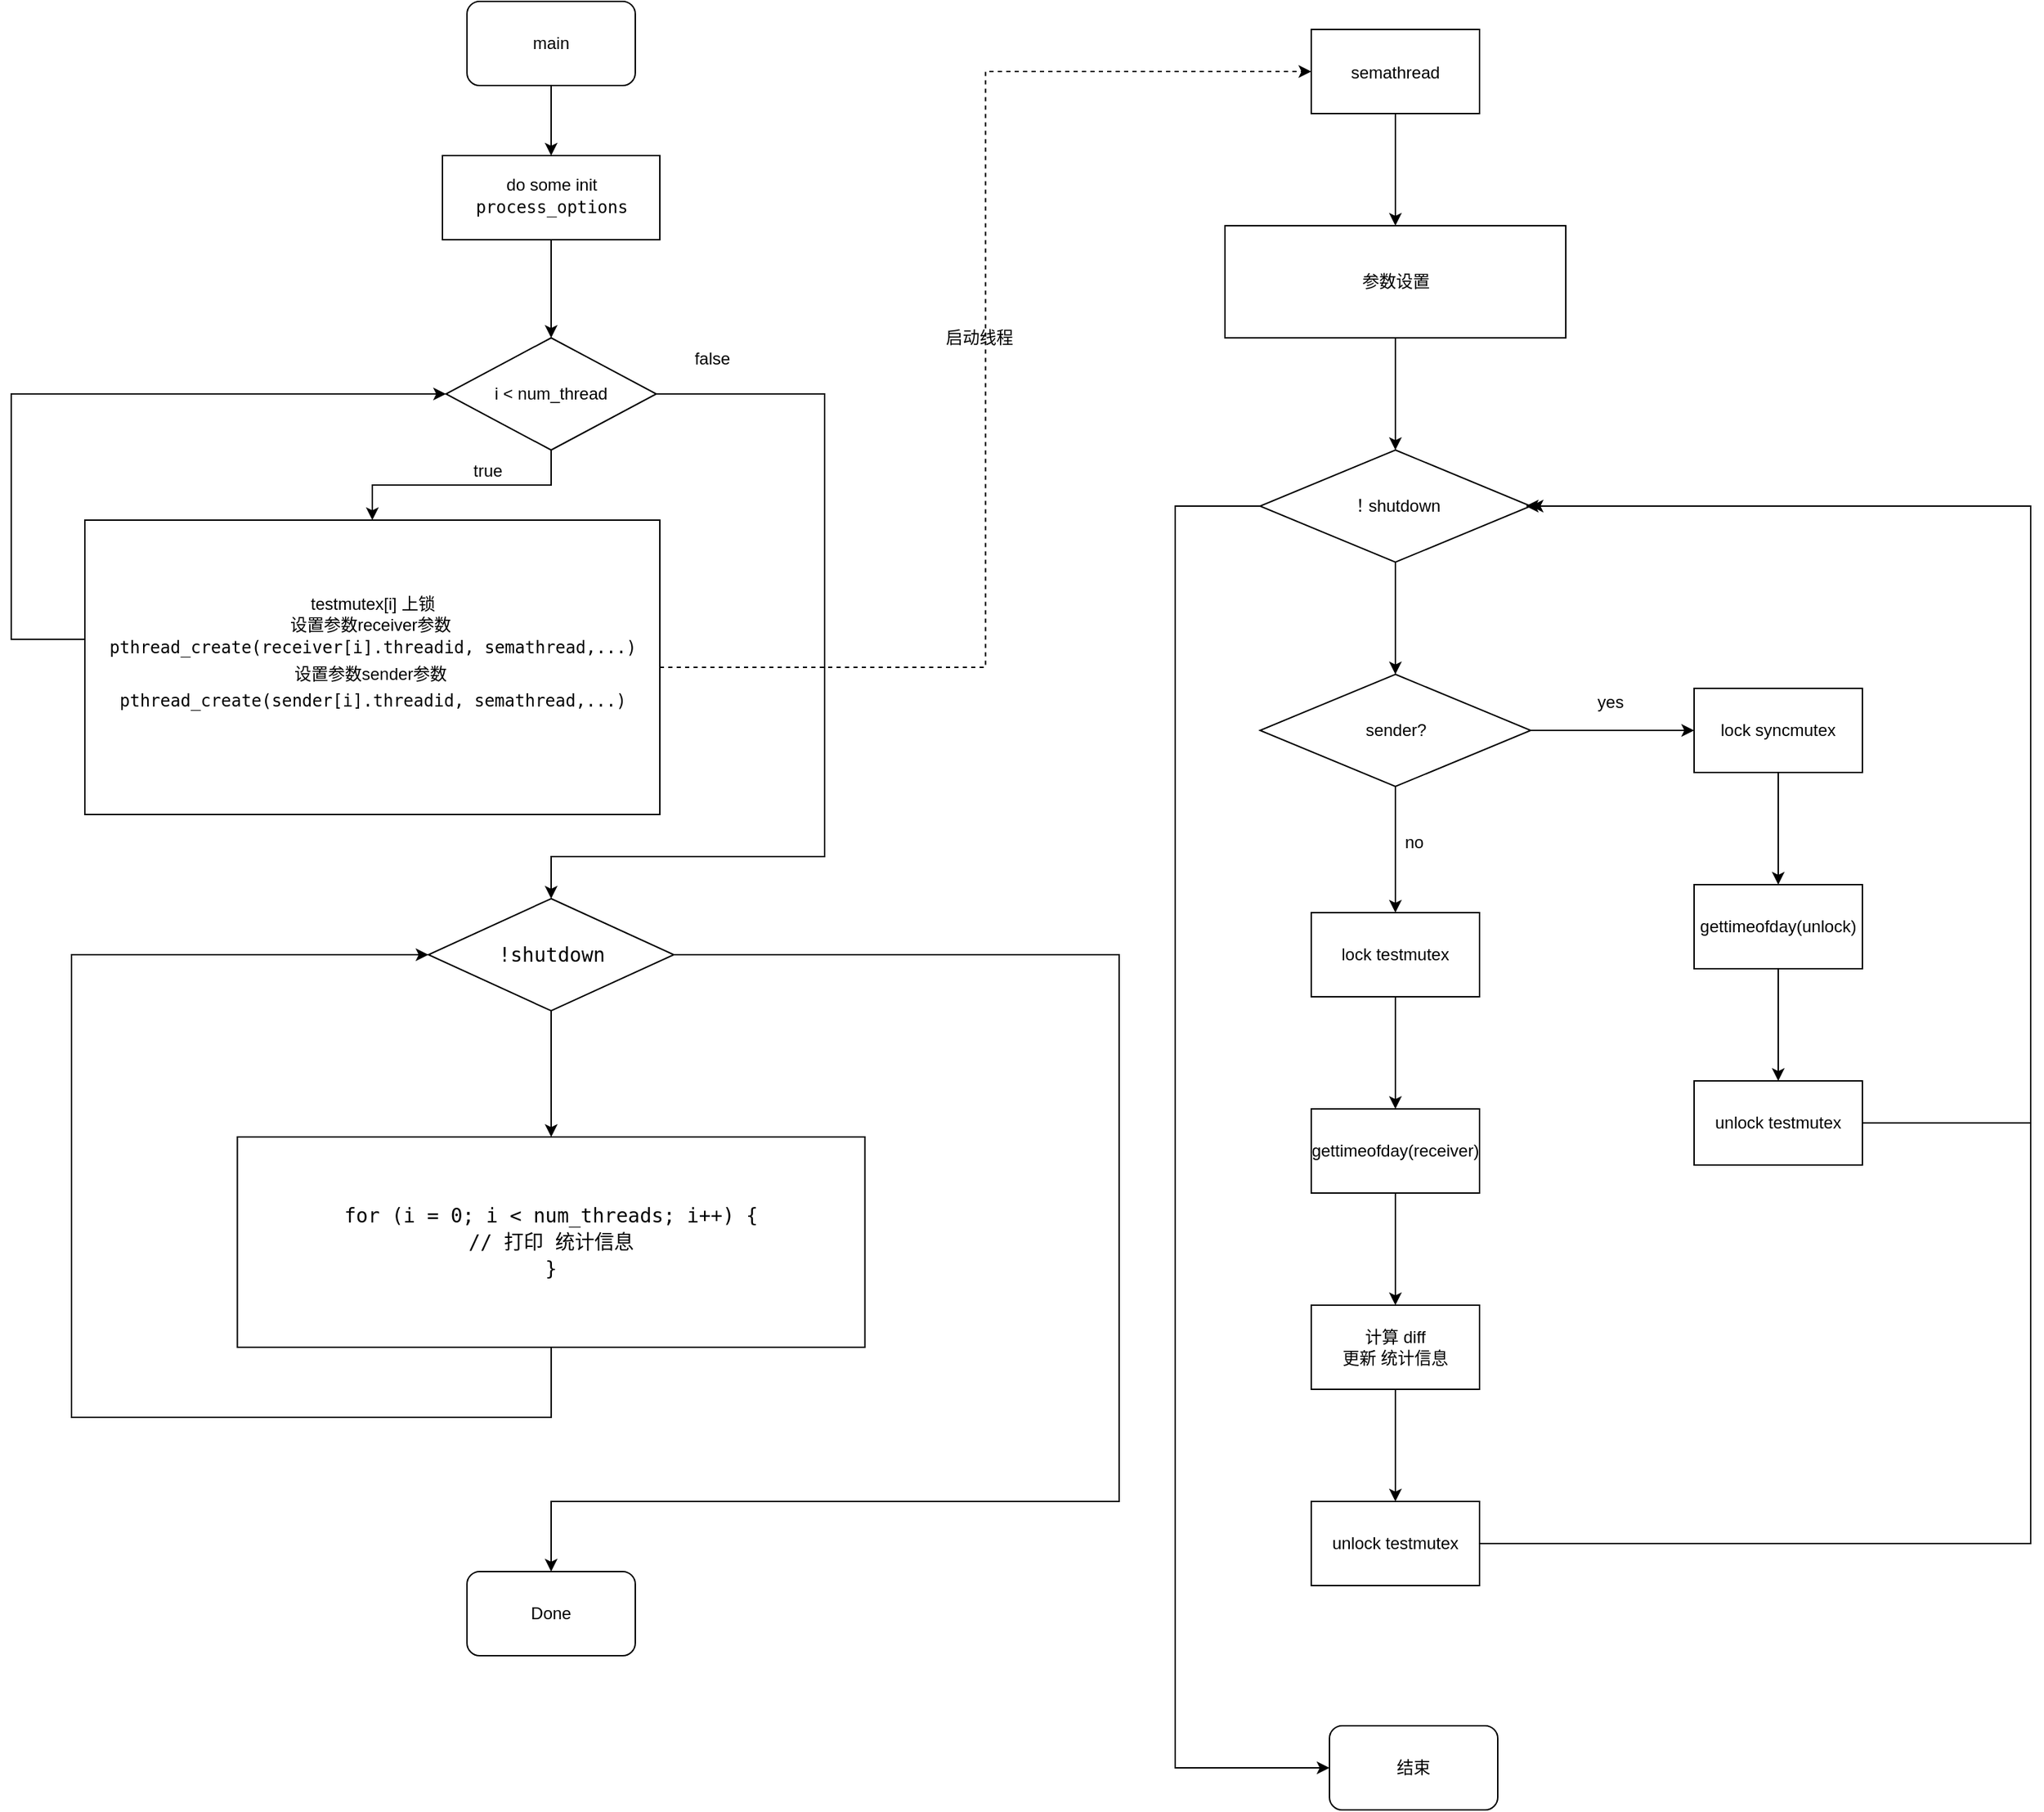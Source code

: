 <mxfile version="14.8.4" type="github">
  <diagram id="oLSkKjBn8GzL2LZilRrz" name="Page-1">
    <mxGraphModel dx="1852" dy="728" grid="1" gridSize="10" guides="1" tooltips="1" connect="1" arrows="1" fold="1" page="1" pageScale="1" pageWidth="827" pageHeight="1169" math="0" shadow="0">
      <root>
        <mxCell id="0" />
        <mxCell id="1" parent="0" />
        <mxCell id="tz4kha4yQ7z8eIW2ydcT-3" style="edgeStyle=orthogonalEdgeStyle;rounded=0;orthogonalLoop=1;jettySize=auto;html=1;" parent="1" source="tz4kha4yQ7z8eIW2ydcT-1" target="tz4kha4yQ7z8eIW2ydcT-2" edge="1">
          <mxGeometry relative="1" as="geometry" />
        </mxCell>
        <mxCell id="tz4kha4yQ7z8eIW2ydcT-1" value="main" style="rounded=1;whiteSpace=wrap;html=1;" parent="1" vertex="1">
          <mxGeometry x="225" y="80" width="120" height="60" as="geometry" />
        </mxCell>
        <mxCell id="tz4kha4yQ7z8eIW2ydcT-9" value="" style="edgeStyle=orthogonalEdgeStyle;rounded=0;orthogonalLoop=1;jettySize=auto;html=1;" parent="1" source="tz4kha4yQ7z8eIW2ydcT-2" target="tz4kha4yQ7z8eIW2ydcT-8" edge="1">
          <mxGeometry relative="1" as="geometry" />
        </mxCell>
        <mxCell id="tz4kha4yQ7z8eIW2ydcT-2" value="&lt;font style=&quot;font-size: 12px&quot;&gt;do some init&lt;br&gt;&lt;/font&gt;&lt;div style=&quot;font-family: &amp;#34;droid sans mono&amp;#34; , monospace , monospace , &amp;#34;droid sans fallback&amp;#34; ; line-height: 19px&quot;&gt;&lt;font style=&quot;font-size: 12px&quot;&gt;process_options&lt;/font&gt;&lt;/div&gt;" style="rounded=0;whiteSpace=wrap;html=1;" parent="1" vertex="1">
          <mxGeometry x="207.5" y="190" width="155" height="60" as="geometry" />
        </mxCell>
        <mxCell id="tz4kha4yQ7z8eIW2ydcT-10" style="edgeStyle=orthogonalEdgeStyle;rounded=0;orthogonalLoop=1;jettySize=auto;html=1;exitX=0;exitY=0.5;exitDx=0;exitDy=0;entryX=0;entryY=0.5;entryDx=0;entryDy=0;" parent="1" source="tz4kha4yQ7z8eIW2ydcT-12" target="tz4kha4yQ7z8eIW2ydcT-8" edge="1">
          <mxGeometry relative="1" as="geometry">
            <mxPoint x="60" y="460" as="targetPoint" />
            <Array as="points">
              <mxPoint x="-100" y="535" />
              <mxPoint x="-100" y="360" />
            </Array>
          </mxGeometry>
        </mxCell>
        <mxCell id="tz4kha4yQ7z8eIW2ydcT-13" style="edgeStyle=orthogonalEdgeStyle;rounded=0;orthogonalLoop=1;jettySize=auto;html=1;entryX=0.5;entryY=0;entryDx=0;entryDy=0;" parent="1" source="tz4kha4yQ7z8eIW2ydcT-8" target="tz4kha4yQ7z8eIW2ydcT-17" edge="1">
          <mxGeometry relative="1" as="geometry">
            <mxPoint x="400" y="680" as="targetPoint" />
            <Array as="points">
              <mxPoint x="480" y="360" />
              <mxPoint x="480" y="690" />
              <mxPoint x="285" y="690" />
            </Array>
          </mxGeometry>
        </mxCell>
        <mxCell id="tz4kha4yQ7z8eIW2ydcT-14" style="edgeStyle=orthogonalEdgeStyle;rounded=0;orthogonalLoop=1;jettySize=auto;html=1;entryX=0.5;entryY=0;entryDx=0;entryDy=0;" parent="1" source="tz4kha4yQ7z8eIW2ydcT-8" target="tz4kha4yQ7z8eIW2ydcT-12" edge="1">
          <mxGeometry relative="1" as="geometry" />
        </mxCell>
        <mxCell id="tz4kha4yQ7z8eIW2ydcT-8" value="i &amp;lt; num_thread" style="rhombus;whiteSpace=wrap;html=1;rounded=0;" parent="1" vertex="1">
          <mxGeometry x="210" y="320" width="150" height="80" as="geometry" />
        </mxCell>
        <mxCell id="tz4kha4yQ7z8eIW2ydcT-11" value="true" style="text;html=1;strokeColor=none;fillColor=none;align=center;verticalAlign=middle;whiteSpace=wrap;rounded=0;" parent="1" vertex="1">
          <mxGeometry x="210" y="400" width="60" height="30" as="geometry" />
        </mxCell>
        <mxCell id="tz4kha4yQ7z8eIW2ydcT-24" style="edgeStyle=orthogonalEdgeStyle;rounded=0;orthogonalLoop=1;jettySize=auto;html=1;entryX=0;entryY=0.5;entryDx=0;entryDy=0;dashed=1;" parent="1" source="tz4kha4yQ7z8eIW2ydcT-12" target="tz4kha4yQ7z8eIW2ydcT-25" edge="1">
          <mxGeometry relative="1" as="geometry">
            <mxPoint x="810" y="160" as="targetPoint" />
          </mxGeometry>
        </mxCell>
        <mxCell id="tz4kha4yQ7z8eIW2ydcT-12" value="&lt;font style=&quot;font-size: 12px&quot;&gt;testmutex[i] 上锁&lt;br&gt;设置参数receiver参数&amp;nbsp;&lt;br&gt;&lt;/font&gt;&lt;div style=&quot;font-family: &amp;#34;droid sans mono&amp;#34; , monospace , monospace , &amp;#34;droid sans fallback&amp;#34; ; line-height: 19px&quot;&gt;&lt;font style=&quot;font-size: 12px&quot;&gt;pthread_create(receiver[i].threadid, semathread,...)&lt;/font&gt;&lt;/div&gt;&lt;div style=&quot;font-family: &amp;#34;droid sans mono&amp;#34; , monospace , monospace , &amp;#34;droid sans fallback&amp;#34; ; line-height: 19px&quot;&gt;&lt;font style=&quot;font-size: 12px&quot;&gt;&lt;span style=&quot;font-family: &amp;#34;helvetica&amp;#34;&quot;&gt;设置参数sender参数&amp;nbsp;&lt;/span&gt;&lt;br&gt;&lt;/font&gt;&lt;/div&gt;&lt;div style=&quot;font-family: &amp;#34;droid sans mono&amp;#34; , monospace , monospace , &amp;#34;droid sans fallback&amp;#34; ; line-height: 19px&quot;&gt;&lt;div style=&quot;font-family: &amp;#34;droid sans mono&amp;#34; , monospace , monospace , &amp;#34;droid sans fallback&amp;#34; ; line-height: 19px&quot;&gt;&lt;font style=&quot;font-size: 12px&quot;&gt;pthread_create(sender[i].threadid, semathread,...)&lt;/font&gt;&lt;/div&gt;&lt;div&gt;&lt;br&gt;&lt;/div&gt;&lt;/div&gt;" style="rounded=0;whiteSpace=wrap;html=1;" parent="1" vertex="1">
          <mxGeometry x="-47.5" y="450" width="410" height="210" as="geometry" />
        </mxCell>
        <mxCell id="tz4kha4yQ7z8eIW2ydcT-15" value="false" style="text;html=1;strokeColor=none;fillColor=none;align=center;verticalAlign=middle;whiteSpace=wrap;rounded=0;" parent="1" vertex="1">
          <mxGeometry x="370" y="320" width="60" height="30" as="geometry" />
        </mxCell>
        <mxCell id="tz4kha4yQ7z8eIW2ydcT-19" value="" style="edgeStyle=orthogonalEdgeStyle;rounded=0;orthogonalLoop=1;jettySize=auto;html=1;" parent="1" source="tz4kha4yQ7z8eIW2ydcT-17" target="tz4kha4yQ7z8eIW2ydcT-18" edge="1">
          <mxGeometry relative="1" as="geometry" />
        </mxCell>
        <mxCell id="tz4kha4yQ7z8eIW2ydcT-22" style="edgeStyle=orthogonalEdgeStyle;rounded=0;orthogonalLoop=1;jettySize=auto;html=1;" parent="1" source="tz4kha4yQ7z8eIW2ydcT-17" target="tz4kha4yQ7z8eIW2ydcT-23" edge="1">
          <mxGeometry relative="1" as="geometry">
            <mxPoint x="660" y="1140" as="targetPoint" />
            <Array as="points">
              <mxPoint x="690" y="760" />
              <mxPoint x="690" y="1150" />
              <mxPoint x="285" y="1150" />
            </Array>
          </mxGeometry>
        </mxCell>
        <mxCell id="tz4kha4yQ7z8eIW2ydcT-17" value="&lt;div style=&quot;font-family: &amp;#34;droid sans mono&amp;#34; , &amp;#34;monospace&amp;#34; , monospace , &amp;#34;droid sans fallback&amp;#34; ; font-size: 14px ; line-height: 19px&quot;&gt;!shutdown&lt;/div&gt;" style="rhombus;whiteSpace=wrap;html=1;" parent="1" vertex="1">
          <mxGeometry x="197.5" y="720" width="175" height="80" as="geometry" />
        </mxCell>
        <mxCell id="tz4kha4yQ7z8eIW2ydcT-21" style="edgeStyle=orthogonalEdgeStyle;rounded=0;orthogonalLoop=1;jettySize=auto;html=1;entryX=0;entryY=0.5;entryDx=0;entryDy=0;" parent="1" source="tz4kha4yQ7z8eIW2ydcT-18" target="tz4kha4yQ7z8eIW2ydcT-17" edge="1">
          <mxGeometry relative="1" as="geometry">
            <Array as="points">
              <mxPoint x="285" y="1090" />
              <mxPoint x="-57" y="1090" />
              <mxPoint x="-57" y="760" />
            </Array>
          </mxGeometry>
        </mxCell>
        <mxCell id="tz4kha4yQ7z8eIW2ydcT-18" value="&lt;div style=&quot;font-family: &amp;#34;droid sans mono&amp;#34; , &amp;#34;monospace&amp;#34; , monospace , &amp;#34;droid sans fallback&amp;#34; ; font-weight: normal ; font-size: 14px ; line-height: 19px&quot;&gt;&lt;div&gt;for (i = 0; i &amp;lt; num_threads; i++) {&lt;/div&gt;&lt;div&gt;            // 打印 统计信息&lt;/div&gt;&lt;div&gt;&lt;span style=&quot;font-family: &amp;#34;droid sans mono&amp;#34; , monospace , monospace , &amp;#34;droid sans fallback&amp;#34;&quot;&gt;}&lt;/span&gt;&lt;br&gt;&lt;/div&gt;&lt;/div&gt;" style="whiteSpace=wrap;html=1;" parent="1" vertex="1">
          <mxGeometry x="61.25" y="890" width="447.5" height="150" as="geometry" />
        </mxCell>
        <mxCell id="tz4kha4yQ7z8eIW2ydcT-23" value="Done" style="rounded=1;whiteSpace=wrap;html=1;" parent="1" vertex="1">
          <mxGeometry x="225" y="1200" width="120" height="60" as="geometry" />
        </mxCell>
        <mxCell id="tz4kha4yQ7z8eIW2ydcT-28" value="" style="edgeStyle=orthogonalEdgeStyle;rounded=0;orthogonalLoop=1;jettySize=auto;html=1;" parent="1" source="tz4kha4yQ7z8eIW2ydcT-25" target="tz4kha4yQ7z8eIW2ydcT-27" edge="1">
          <mxGeometry relative="1" as="geometry" />
        </mxCell>
        <mxCell id="tz4kha4yQ7z8eIW2ydcT-25" value="&lt;span&gt;&lt;p style=&quot;line-height: 100% ; margin-bottom: 0pt ; margin-top: 0pt&quot;&gt;&lt;span class=&quot;ql-author-40603024&quot;&gt;&lt;font style=&quot;font-size: 12px&quot;&gt;semathread&lt;/font&gt;&lt;/span&gt;&lt;/p&gt;&lt;/span&gt;" style="rounded=0;whiteSpace=wrap;html=1;" parent="1" vertex="1">
          <mxGeometry x="827" y="100" width="120" height="60" as="geometry" />
        </mxCell>
        <mxCell id="tz4kha4yQ7z8eIW2ydcT-35" value="" style="edgeStyle=orthogonalEdgeStyle;rounded=0;orthogonalLoop=1;jettySize=auto;html=1;" parent="1" source="tz4kha4yQ7z8eIW2ydcT-27" target="tz4kha4yQ7z8eIW2ydcT-34" edge="1">
          <mxGeometry relative="1" as="geometry" />
        </mxCell>
        <mxCell id="tz4kha4yQ7z8eIW2ydcT-27" value="参数设置" style="whiteSpace=wrap;html=1;rounded=0;" parent="1" vertex="1">
          <mxGeometry x="765.5" y="240" width="243" height="80" as="geometry" />
        </mxCell>
        <mxCell id="tz4kha4yQ7z8eIW2ydcT-40" style="edgeStyle=orthogonalEdgeStyle;rounded=0;orthogonalLoop=1;jettySize=auto;html=1;entryX=0;entryY=0.5;entryDx=0;entryDy=0;" parent="1" source="tz4kha4yQ7z8eIW2ydcT-34" target="tz4kha4yQ7z8eIW2ydcT-41" edge="1">
          <mxGeometry relative="1" as="geometry">
            <mxPoint x="740" y="1040" as="targetPoint" />
            <Array as="points">
              <mxPoint x="730" y="440" />
              <mxPoint x="730" y="1340" />
            </Array>
          </mxGeometry>
        </mxCell>
        <mxCell id="V-USIv7HnG8WvUq4QJfr-15" value="" style="edgeStyle=orthogonalEdgeStyle;rounded=0;orthogonalLoop=1;jettySize=auto;html=1;" parent="1" source="tz4kha4yQ7z8eIW2ydcT-34" target="V-USIv7HnG8WvUq4QJfr-14" edge="1">
          <mxGeometry relative="1" as="geometry" />
        </mxCell>
        <mxCell id="tz4kha4yQ7z8eIW2ydcT-34" value="！shutdown" style="rhombus;whiteSpace=wrap;html=1;rounded=0;" parent="1" vertex="1">
          <mxGeometry x="790.5" y="400" width="193" height="80" as="geometry" />
        </mxCell>
        <mxCell id="tz4kha4yQ7z8eIW2ydcT-41" value="结束" style="rounded=1;whiteSpace=wrap;html=1;" parent="1" vertex="1">
          <mxGeometry x="840" y="1310" width="120" height="60" as="geometry" />
        </mxCell>
        <mxCell id="42cWuqqMUiZ870ovFTQU-1" value="启动线程" style="text;html=1;align=center;verticalAlign=middle;resizable=0;points=[];autosize=1;strokeColor=none;fillColor=none;" parent="1" vertex="1">
          <mxGeometry x="560" y="310" width="60" height="20" as="geometry" />
        </mxCell>
        <mxCell id="V-USIv7HnG8WvUq4QJfr-17" value="" style="edgeStyle=orthogonalEdgeStyle;rounded=0;orthogonalLoop=1;jettySize=auto;html=1;" parent="1" source="V-USIv7HnG8WvUq4QJfr-14" target="V-USIv7HnG8WvUq4QJfr-16" edge="1">
          <mxGeometry relative="1" as="geometry" />
        </mxCell>
        <mxCell id="V-USIv7HnG8WvUq4QJfr-24" value="" style="edgeStyle=orthogonalEdgeStyle;rounded=0;orthogonalLoop=1;jettySize=auto;html=1;" parent="1" source="V-USIv7HnG8WvUq4QJfr-14" target="V-USIv7HnG8WvUq4QJfr-23" edge="1">
          <mxGeometry relative="1" as="geometry" />
        </mxCell>
        <mxCell id="V-USIv7HnG8WvUq4QJfr-14" value="sender?" style="rhombus;whiteSpace=wrap;html=1;rounded=0;" parent="1" vertex="1">
          <mxGeometry x="790.5" y="560" width="193" height="80" as="geometry" />
        </mxCell>
        <mxCell id="V-USIv7HnG8WvUq4QJfr-20" value="" style="edgeStyle=orthogonalEdgeStyle;rounded=0;orthogonalLoop=1;jettySize=auto;html=1;" parent="1" source="V-USIv7HnG8WvUq4QJfr-16" target="V-USIv7HnG8WvUq4QJfr-19" edge="1">
          <mxGeometry relative="1" as="geometry" />
        </mxCell>
        <mxCell id="V-USIv7HnG8WvUq4QJfr-16" value="lock syncmutex" style="whiteSpace=wrap;html=1;rounded=0;" parent="1" vertex="1">
          <mxGeometry x="1100" y="570" width="120" height="60" as="geometry" />
        </mxCell>
        <mxCell id="V-USIv7HnG8WvUq4QJfr-18" value="yes" style="text;html=1;align=center;verticalAlign=middle;resizable=0;points=[];autosize=1;strokeColor=none;" parent="1" vertex="1">
          <mxGeometry x="1025" y="570" width="30" height="20" as="geometry" />
        </mxCell>
        <mxCell id="V-USIv7HnG8WvUq4QJfr-22" value="" style="edgeStyle=orthogonalEdgeStyle;rounded=0;orthogonalLoop=1;jettySize=auto;html=1;" parent="1" source="V-USIv7HnG8WvUq4QJfr-19" target="V-USIv7HnG8WvUq4QJfr-21" edge="1">
          <mxGeometry relative="1" as="geometry" />
        </mxCell>
        <mxCell id="V-USIv7HnG8WvUq4QJfr-19" value="gettimeofday(unlock)" style="whiteSpace=wrap;html=1;rounded=0;" parent="1" vertex="1">
          <mxGeometry x="1100" y="710" width="120" height="60" as="geometry" />
        </mxCell>
        <mxCell id="V-USIv7HnG8WvUq4QJfr-33" style="edgeStyle=orthogonalEdgeStyle;rounded=0;orthogonalLoop=1;jettySize=auto;html=1;" parent="1" source="V-USIv7HnG8WvUq4QJfr-21" edge="1">
          <mxGeometry relative="1" as="geometry">
            <mxPoint x="980" y="440.0" as="targetPoint" />
            <Array as="points">
              <mxPoint x="1340" y="880" />
              <mxPoint x="1340" y="440" />
            </Array>
          </mxGeometry>
        </mxCell>
        <mxCell id="V-USIv7HnG8WvUq4QJfr-21" value="unlock testmutex" style="whiteSpace=wrap;html=1;rounded=0;" parent="1" vertex="1">
          <mxGeometry x="1100" y="850" width="120" height="60" as="geometry" />
        </mxCell>
        <mxCell id="V-USIv7HnG8WvUq4QJfr-26" value="" style="edgeStyle=orthogonalEdgeStyle;rounded=0;orthogonalLoop=1;jettySize=auto;html=1;" parent="1" source="V-USIv7HnG8WvUq4QJfr-23" target="V-USIv7HnG8WvUq4QJfr-25" edge="1">
          <mxGeometry relative="1" as="geometry" />
        </mxCell>
        <mxCell id="V-USIv7HnG8WvUq4QJfr-23" value="lock testmutex" style="whiteSpace=wrap;html=1;rounded=0;" parent="1" vertex="1">
          <mxGeometry x="827" y="730" width="120" height="60" as="geometry" />
        </mxCell>
        <mxCell id="V-USIv7HnG8WvUq4QJfr-28" value="" style="edgeStyle=orthogonalEdgeStyle;rounded=0;orthogonalLoop=1;jettySize=auto;html=1;" parent="1" source="V-USIv7HnG8WvUq4QJfr-25" target="V-USIv7HnG8WvUq4QJfr-27" edge="1">
          <mxGeometry relative="1" as="geometry" />
        </mxCell>
        <mxCell id="V-USIv7HnG8WvUq4QJfr-25" value="gettimeofday(receiver)" style="whiteSpace=wrap;html=1;rounded=0;" parent="1" vertex="1">
          <mxGeometry x="827" y="870" width="120" height="60" as="geometry" />
        </mxCell>
        <mxCell id="V-USIv7HnG8WvUq4QJfr-31" value="" style="edgeStyle=orthogonalEdgeStyle;rounded=0;orthogonalLoop=1;jettySize=auto;html=1;" parent="1" source="V-USIv7HnG8WvUq4QJfr-27" target="V-USIv7HnG8WvUq4QJfr-30" edge="1">
          <mxGeometry relative="1" as="geometry" />
        </mxCell>
        <mxCell id="V-USIv7HnG8WvUq4QJfr-27" value="计算 diff&lt;br&gt;更新 统计信息" style="whiteSpace=wrap;html=1;rounded=0;" parent="1" vertex="1">
          <mxGeometry x="827" y="1010" width="120" height="60" as="geometry" />
        </mxCell>
        <mxCell id="V-USIv7HnG8WvUq4QJfr-29" value="no" style="text;html=1;align=center;verticalAlign=middle;resizable=0;points=[];autosize=1;strokeColor=none;" parent="1" vertex="1">
          <mxGeometry x="885" y="670" width="30" height="20" as="geometry" />
        </mxCell>
        <mxCell id="V-USIv7HnG8WvUq4QJfr-32" style="edgeStyle=orthogonalEdgeStyle;rounded=0;orthogonalLoop=1;jettySize=auto;html=1;entryX=1;entryY=0.5;entryDx=0;entryDy=0;" parent="1" source="V-USIv7HnG8WvUq4QJfr-30" target="tz4kha4yQ7z8eIW2ydcT-34" edge="1">
          <mxGeometry relative="1" as="geometry">
            <Array as="points">
              <mxPoint x="1340" y="1180" />
              <mxPoint x="1340" y="440" />
            </Array>
          </mxGeometry>
        </mxCell>
        <mxCell id="V-USIv7HnG8WvUq4QJfr-30" value="unlock testmutex" style="whiteSpace=wrap;html=1;rounded=0;" parent="1" vertex="1">
          <mxGeometry x="827" y="1150" width="120" height="60" as="geometry" />
        </mxCell>
      </root>
    </mxGraphModel>
  </diagram>
</mxfile>
